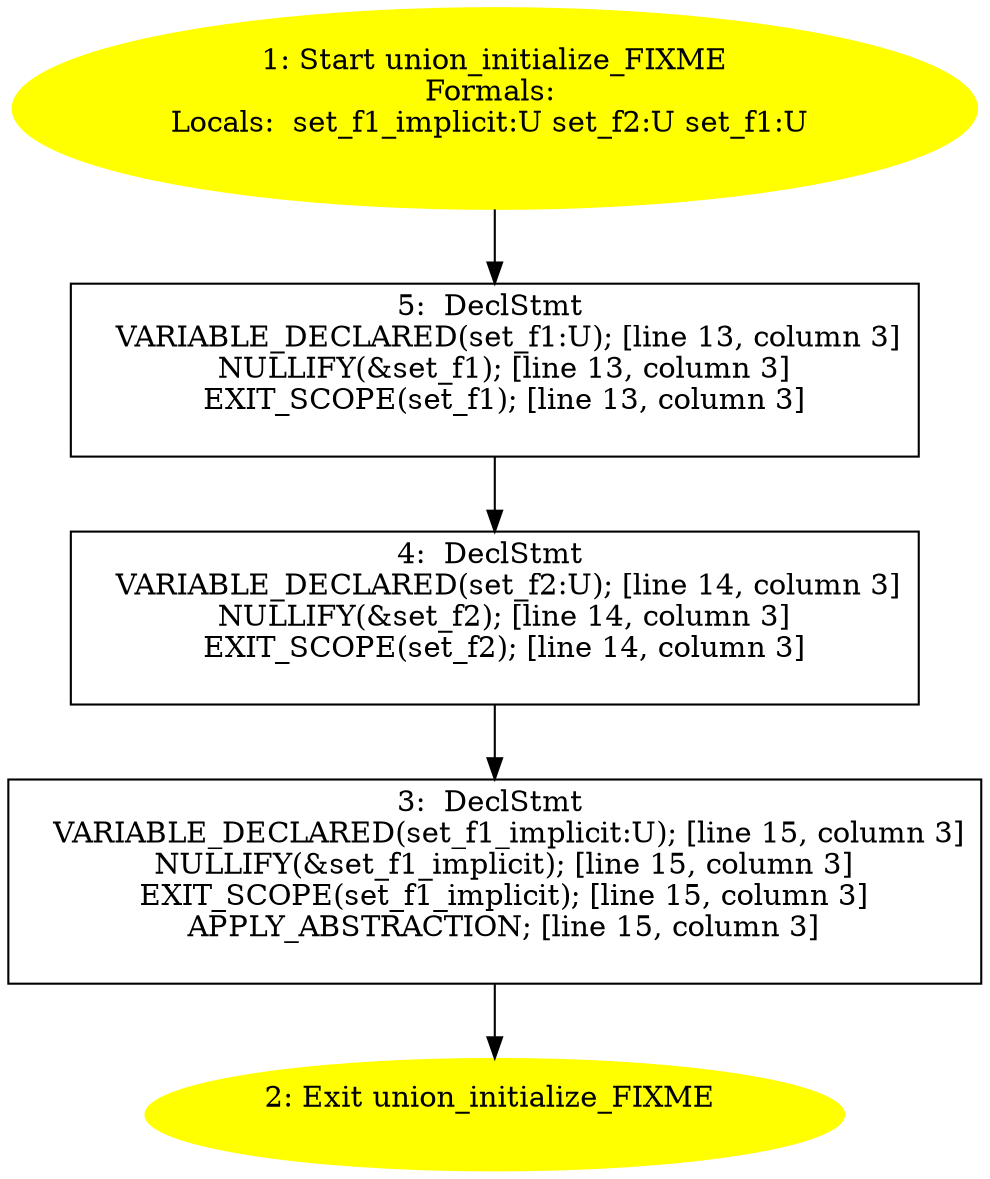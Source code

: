 /* @generated */
digraph cfg {
"union_initialize_FIXME.324b85335f5d2e418a28cb97eb896f20_1" [label="1: Start union_initialize_FIXME\nFormals: \nLocals:  set_f1_implicit:U set_f2:U set_f1:U \n  " color=yellow style=filled]
	

	 "union_initialize_FIXME.324b85335f5d2e418a28cb97eb896f20_1" -> "union_initialize_FIXME.324b85335f5d2e418a28cb97eb896f20_5" ;
"union_initialize_FIXME.324b85335f5d2e418a28cb97eb896f20_2" [label="2: Exit union_initialize_FIXME \n  " color=yellow style=filled]
	

"union_initialize_FIXME.324b85335f5d2e418a28cb97eb896f20_3" [label="3:  DeclStmt \n   VARIABLE_DECLARED(set_f1_implicit:U); [line 15, column 3]\n  NULLIFY(&set_f1_implicit); [line 15, column 3]\n  EXIT_SCOPE(set_f1_implicit); [line 15, column 3]\n  APPLY_ABSTRACTION; [line 15, column 3]\n " shape="box"]
	

	 "union_initialize_FIXME.324b85335f5d2e418a28cb97eb896f20_3" -> "union_initialize_FIXME.324b85335f5d2e418a28cb97eb896f20_2" ;
"union_initialize_FIXME.324b85335f5d2e418a28cb97eb896f20_4" [label="4:  DeclStmt \n   VARIABLE_DECLARED(set_f2:U); [line 14, column 3]\n  NULLIFY(&set_f2); [line 14, column 3]\n  EXIT_SCOPE(set_f2); [line 14, column 3]\n " shape="box"]
	

	 "union_initialize_FIXME.324b85335f5d2e418a28cb97eb896f20_4" -> "union_initialize_FIXME.324b85335f5d2e418a28cb97eb896f20_3" ;
"union_initialize_FIXME.324b85335f5d2e418a28cb97eb896f20_5" [label="5:  DeclStmt \n   VARIABLE_DECLARED(set_f1:U); [line 13, column 3]\n  NULLIFY(&set_f1); [line 13, column 3]\n  EXIT_SCOPE(set_f1); [line 13, column 3]\n " shape="box"]
	

	 "union_initialize_FIXME.324b85335f5d2e418a28cb97eb896f20_5" -> "union_initialize_FIXME.324b85335f5d2e418a28cb97eb896f20_4" ;
}
